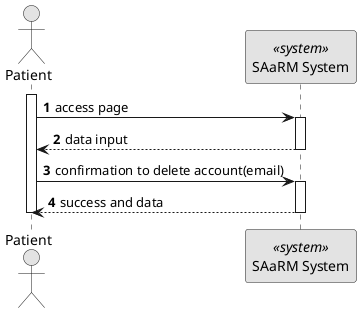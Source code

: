 @startuml 5.1.5
skinparam monochrome true
skinparam packageStyle rectangle
skinparam shadowing false

autonumber

actor "Patient" as AD
participant "SAaRM System" as SYS <<system>>



activate AD

AD -> SYS: access page

activate SYS

SYS --> AD: data input

deactivate SYS

AD -> SYS : confirmation to delete account(email)
activate SYS
SYS --> AD : success and data

deactivate SYS

deactivate AD



@enduml